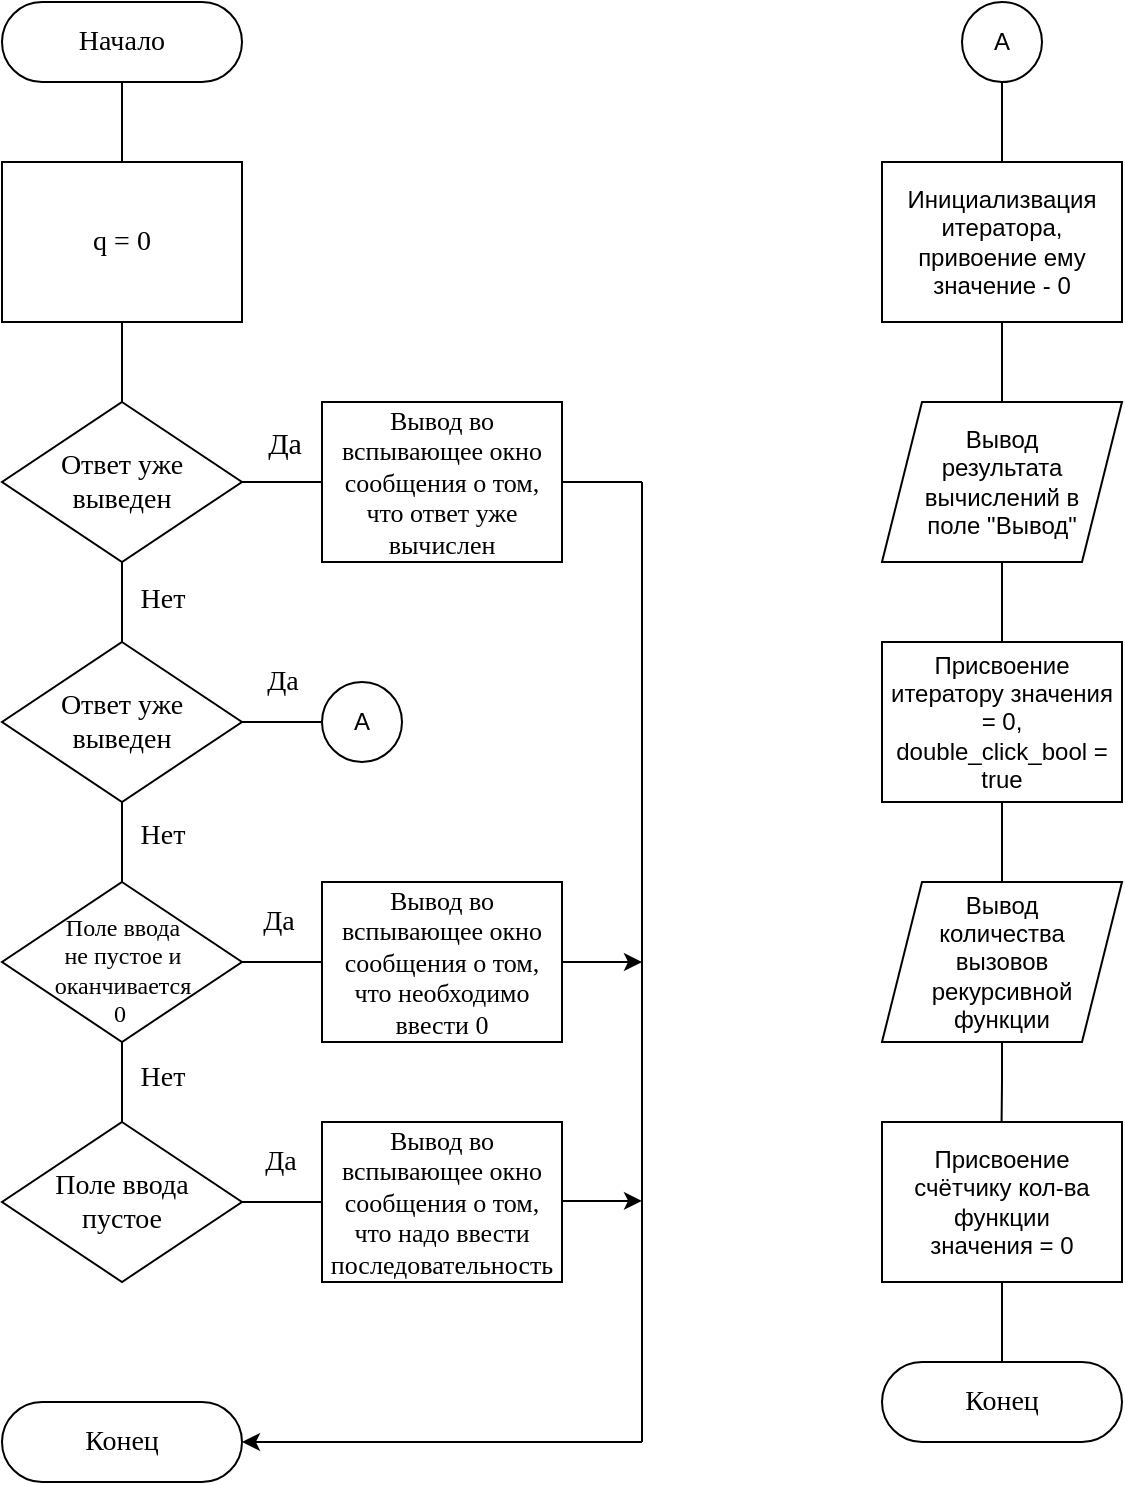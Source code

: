 <mxfile version="23.1.5" type="device">
  <diagram name="Страница — 1" id="f5qaqixOcX6vG_OhwR0j">
    <mxGraphModel dx="1588" dy="1022" grid="1" gridSize="10" guides="1" tooltips="1" connect="1" arrows="1" fold="1" page="1" pageScale="1" pageWidth="649" pageHeight="1011" math="0" shadow="0">
      <root>
        <mxCell id="0" />
        <mxCell id="1" parent="0" />
        <mxCell id="FgayyWrYOT7IGE3TPor_-6" style="edgeStyle=orthogonalEdgeStyle;rounded=0;orthogonalLoop=1;jettySize=auto;html=1;exitX=0.5;exitY=0.5;exitDx=0;exitDy=20;exitPerimeter=0;entryX=0.5;entryY=0;entryDx=0;entryDy=0;endArrow=none;endFill=0;" edge="1" parent="1" source="FgayyWrYOT7IGE3TPor_-2" target="FgayyWrYOT7IGE3TPor_-4">
          <mxGeometry relative="1" as="geometry" />
        </mxCell>
        <mxCell id="FgayyWrYOT7IGE3TPor_-2" value="Начало" style="html=1;dashed=0;whiteSpace=wrap;shape=mxgraph.dfd.start;fontFamily=Times New Roman;fontSize=14;" vertex="1" parent="1">
          <mxGeometry width="120" height="40" as="geometry" />
        </mxCell>
        <mxCell id="FgayyWrYOT7IGE3TPor_-9" style="edgeStyle=orthogonalEdgeStyle;rounded=0;orthogonalLoop=1;jettySize=auto;html=1;exitX=1;exitY=0.5;exitDx=0;exitDy=0;entryX=0;entryY=0.5;entryDx=0;entryDy=0;endArrow=none;endFill=0;" edge="1" parent="1" source="FgayyWrYOT7IGE3TPor_-3" target="FgayyWrYOT7IGE3TPor_-8">
          <mxGeometry relative="1" as="geometry" />
        </mxCell>
        <mxCell id="FgayyWrYOT7IGE3TPor_-10" value="Да" style="edgeLabel;html=1;align=center;verticalAlign=middle;resizable=0;points=[];fontFamily=Times New Roman;fontSize=15;" vertex="1" connectable="0" parent="FgayyWrYOT7IGE3TPor_-9">
          <mxGeometry x="0.117" relative="1" as="geometry">
            <mxPoint x="-2" y="-20" as="offset" />
          </mxGeometry>
        </mxCell>
        <mxCell id="FgayyWrYOT7IGE3TPor_-14" style="edgeStyle=orthogonalEdgeStyle;rounded=0;orthogonalLoop=1;jettySize=auto;html=1;exitX=0.5;exitY=1;exitDx=0;exitDy=0;entryX=0.5;entryY=0;entryDx=0;entryDy=0;endArrow=none;endFill=0;" edge="1" parent="1" source="FgayyWrYOT7IGE3TPor_-3" target="FgayyWrYOT7IGE3TPor_-13">
          <mxGeometry relative="1" as="geometry" />
        </mxCell>
        <mxCell id="FgayyWrYOT7IGE3TPor_-15" value="Нет" style="edgeLabel;html=1;align=center;verticalAlign=middle;resizable=0;points=[];fontFamily=Times New Roman;fontSize=14;" vertex="1" connectable="0" parent="FgayyWrYOT7IGE3TPor_-14">
          <mxGeometry x="-0.058" y="1" relative="1" as="geometry">
            <mxPoint x="19" as="offset" />
          </mxGeometry>
        </mxCell>
        <mxCell id="FgayyWrYOT7IGE3TPor_-3" value="Ответ уже &lt;br style=&quot;font-size: 14px;&quot;&gt;выведен" style="rhombus;whiteSpace=wrap;html=1;fontFamily=Times New Roman;fontSize=14;" vertex="1" parent="1">
          <mxGeometry y="200" width="120" height="80" as="geometry" />
        </mxCell>
        <mxCell id="FgayyWrYOT7IGE3TPor_-5" style="edgeStyle=orthogonalEdgeStyle;rounded=0;orthogonalLoop=1;jettySize=auto;html=1;exitX=0.5;exitY=1;exitDx=0;exitDy=0;entryX=0.5;entryY=0;entryDx=0;entryDy=0;endArrow=none;endFill=0;" edge="1" parent="1" source="FgayyWrYOT7IGE3TPor_-4" target="FgayyWrYOT7IGE3TPor_-3">
          <mxGeometry relative="1" as="geometry" />
        </mxCell>
        <mxCell id="FgayyWrYOT7IGE3TPor_-4" value="q = 0" style="rounded=0;whiteSpace=wrap;html=1;fontFamily=Times New Roman;fontSize=14;" vertex="1" parent="1">
          <mxGeometry y="80" width="120" height="80" as="geometry" />
        </mxCell>
        <mxCell id="FgayyWrYOT7IGE3TPor_-8" value="Вывод во вспывающее окно сообщения о том, что ответ уже вычислен" style="rounded=0;whiteSpace=wrap;html=1;fontFamily=Times New Roman;fontSize=13;" vertex="1" parent="1">
          <mxGeometry x="160" y="200" width="120" height="80" as="geometry" />
        </mxCell>
        <mxCell id="FgayyWrYOT7IGE3TPor_-11" value="Конец" style="html=1;dashed=0;whiteSpace=wrap;shape=mxgraph.dfd.start;fontFamily=Times New Roman;fontSize=14;" vertex="1" parent="1">
          <mxGeometry y="700" width="120" height="40" as="geometry" />
        </mxCell>
        <mxCell id="FgayyWrYOT7IGE3TPor_-27" style="edgeStyle=orthogonalEdgeStyle;rounded=0;orthogonalLoop=1;jettySize=auto;html=1;exitX=1;exitY=0.5;exitDx=0;exitDy=0;endArrow=none;endFill=0;fontFamily=Times New Roman;fontSize=14;" edge="1" parent="1" source="FgayyWrYOT7IGE3TPor_-13" target="FgayyWrYOT7IGE3TPor_-24">
          <mxGeometry relative="1" as="geometry" />
        </mxCell>
        <mxCell id="FgayyWrYOT7IGE3TPor_-40" value="Да" style="edgeLabel;html=1;align=center;verticalAlign=middle;resizable=0;points=[];fontFamily=Times New Roman;fontSize=14;" vertex="1" connectable="0" parent="FgayyWrYOT7IGE3TPor_-27">
          <mxGeometry x="-0.156" y="-2" relative="1" as="geometry">
            <mxPoint x="3" y="-22" as="offset" />
          </mxGeometry>
        </mxCell>
        <mxCell id="FgayyWrYOT7IGE3TPor_-30" style="edgeStyle=orthogonalEdgeStyle;rounded=0;orthogonalLoop=1;jettySize=auto;html=1;exitX=0.5;exitY=1;exitDx=0;exitDy=0;entryX=0.5;entryY=0;entryDx=0;entryDy=0;endArrow=none;endFill=0;" edge="1" parent="1" source="FgayyWrYOT7IGE3TPor_-13" target="FgayyWrYOT7IGE3TPor_-20">
          <mxGeometry relative="1" as="geometry" />
        </mxCell>
        <mxCell id="FgayyWrYOT7IGE3TPor_-45" value="Нет" style="edgeLabel;html=1;align=center;verticalAlign=middle;resizable=0;points=[];fontFamily=Times New Roman;fontSize=14;" vertex="1" connectable="0" parent="FgayyWrYOT7IGE3TPor_-30">
          <mxGeometry x="-0.167" y="2" relative="1" as="geometry">
            <mxPoint x="18" as="offset" />
          </mxGeometry>
        </mxCell>
        <mxCell id="FgayyWrYOT7IGE3TPor_-13" value="Ответ уже &lt;br style=&quot;font-size: 14px;&quot;&gt;выведен" style="rhombus;whiteSpace=wrap;html=1;fontFamily=Times New Roman;fontSize=14;" vertex="1" parent="1">
          <mxGeometry y="320" width="120" height="80" as="geometry" />
        </mxCell>
        <mxCell id="FgayyWrYOT7IGE3TPor_-28" style="edgeStyle=orthogonalEdgeStyle;rounded=0;orthogonalLoop=1;jettySize=auto;html=1;exitX=1;exitY=0.5;exitDx=0;exitDy=0;endArrow=none;endFill=0;fontFamily=Times New Roman;fontSize=14;" edge="1" parent="1" source="FgayyWrYOT7IGE3TPor_-20">
          <mxGeometry relative="1" as="geometry">
            <mxPoint x="160.0" y="480" as="targetPoint" />
          </mxGeometry>
        </mxCell>
        <mxCell id="FgayyWrYOT7IGE3TPor_-43" value="Да" style="edgeLabel;html=1;align=center;verticalAlign=middle;resizable=0;points=[];fontFamily=Times New Roman;fontSize=14;" vertex="1" connectable="0" parent="FgayyWrYOT7IGE3TPor_-28">
          <mxGeometry x="-0.111" y="-1" relative="1" as="geometry">
            <mxPoint y="-21" as="offset" />
          </mxGeometry>
        </mxCell>
        <mxCell id="FgayyWrYOT7IGE3TPor_-31" style="edgeStyle=orthogonalEdgeStyle;rounded=0;orthogonalLoop=1;jettySize=auto;html=1;exitX=0.5;exitY=1;exitDx=0;exitDy=0;entryX=0.5;entryY=0;entryDx=0;entryDy=0;endArrow=none;endFill=0;" edge="1" parent="1" source="FgayyWrYOT7IGE3TPor_-20" target="FgayyWrYOT7IGE3TPor_-23">
          <mxGeometry relative="1" as="geometry" />
        </mxCell>
        <mxCell id="FgayyWrYOT7IGE3TPor_-46" value="Нет" style="edgeLabel;html=1;align=center;verticalAlign=middle;resizable=0;points=[];fontFamily=Times New Roman;fontSize=14;" vertex="1" connectable="0" parent="FgayyWrYOT7IGE3TPor_-31">
          <mxGeometry x="-0.136" y="1" relative="1" as="geometry">
            <mxPoint x="19" as="offset" />
          </mxGeometry>
        </mxCell>
        <mxCell id="FgayyWrYOT7IGE3TPor_-20" value="Поле ввода не пустое и оканчивается 0&amp;nbsp;" style="rhombus;whiteSpace=wrap;html=1;fontFamily=Times New Roman;fontSize=12;labelBackgroundColor=none;spacingLeft=28;spacingRight=27;spacingTop=16;spacingBottom=9;" vertex="1" parent="1">
          <mxGeometry y="440" width="120" height="80" as="geometry" />
        </mxCell>
        <mxCell id="FgayyWrYOT7IGE3TPor_-29" style="edgeStyle=orthogonalEdgeStyle;rounded=0;orthogonalLoop=1;jettySize=auto;html=1;exitX=1;exitY=0.5;exitDx=0;exitDy=0;entryX=0;entryY=0.5;entryDx=0;entryDy=0;endArrow=none;endFill=0;fontFamily=Times New Roman;fontSize=14;" edge="1" parent="1" source="FgayyWrYOT7IGE3TPor_-23">
          <mxGeometry relative="1" as="geometry">
            <mxPoint x="160.0" y="600" as="targetPoint" />
          </mxGeometry>
        </mxCell>
        <mxCell id="FgayyWrYOT7IGE3TPor_-44" value="Да" style="edgeLabel;html=1;align=center;verticalAlign=middle;resizable=0;points=[];fontFamily=Times New Roman;fontSize=14;" vertex="1" connectable="0" parent="FgayyWrYOT7IGE3TPor_-29">
          <mxGeometry x="-0.08" relative="1" as="geometry">
            <mxPoint y="-20" as="offset" />
          </mxGeometry>
        </mxCell>
        <mxCell id="FgayyWrYOT7IGE3TPor_-23" value="Поле ввода&lt;br&gt;пустое" style="rhombus;whiteSpace=wrap;html=1;fontFamily=Times New Roman;fontSize=14;labelBackgroundColor=none;" vertex="1" parent="1">
          <mxGeometry y="560" width="120" height="80" as="geometry" />
        </mxCell>
        <mxCell id="FgayyWrYOT7IGE3TPor_-24" value="A" style="ellipse;whiteSpace=wrap;html=1;aspect=fixed;" vertex="1" parent="1">
          <mxGeometry x="160" y="340" width="40" height="40" as="geometry" />
        </mxCell>
        <mxCell id="FgayyWrYOT7IGE3TPor_-47" value="Вывод во вспывающее окно сообщения о том, что необходимо ввести 0" style="rounded=0;whiteSpace=wrap;html=1;fontFamily=Times New Roman;fontSize=13;" vertex="1" parent="1">
          <mxGeometry x="160" y="440" width="120" height="80" as="geometry" />
        </mxCell>
        <mxCell id="FgayyWrYOT7IGE3TPor_-48" value="Вывод во вспывающее окно сообщения о том, что надо ввести последовательность" style="rounded=0;whiteSpace=wrap;html=1;fontFamily=Times New Roman;fontSize=13;" vertex="1" parent="1">
          <mxGeometry x="160" y="560" width="120" height="80" as="geometry" />
        </mxCell>
        <mxCell id="FgayyWrYOT7IGE3TPor_-51" value="" style="endArrow=none;html=1;rounded=0;exitX=1;exitY=0.5;exitDx=0;exitDy=0;" edge="1" parent="1" source="FgayyWrYOT7IGE3TPor_-8">
          <mxGeometry width="50" height="50" relative="1" as="geometry">
            <mxPoint x="280" y="280" as="sourcePoint" />
            <mxPoint x="320" y="240" as="targetPoint" />
          </mxGeometry>
        </mxCell>
        <mxCell id="FgayyWrYOT7IGE3TPor_-52" value="" style="endArrow=none;html=1;rounded=0;" edge="1" parent="1">
          <mxGeometry width="50" height="50" relative="1" as="geometry">
            <mxPoint x="320" y="240" as="sourcePoint" />
            <mxPoint x="320" y="720" as="targetPoint" />
          </mxGeometry>
        </mxCell>
        <mxCell id="FgayyWrYOT7IGE3TPor_-53" value="" style="endArrow=classic;html=1;rounded=0;entryX=1;entryY=0.5;entryDx=0;entryDy=0;entryPerimeter=0;" edge="1" parent="1" target="FgayyWrYOT7IGE3TPor_-11">
          <mxGeometry width="50" height="50" relative="1" as="geometry">
            <mxPoint x="320" y="720" as="sourcePoint" />
            <mxPoint x="260" y="730" as="targetPoint" />
          </mxGeometry>
        </mxCell>
        <mxCell id="FgayyWrYOT7IGE3TPor_-54" value="" style="endArrow=classic;html=1;rounded=0;exitX=1;exitY=0.5;exitDx=0;exitDy=0;" edge="1" parent="1" source="FgayyWrYOT7IGE3TPor_-47">
          <mxGeometry width="50" height="50" relative="1" as="geometry">
            <mxPoint x="310" y="510" as="sourcePoint" />
            <mxPoint x="320" y="480" as="targetPoint" />
          </mxGeometry>
        </mxCell>
        <mxCell id="FgayyWrYOT7IGE3TPor_-56" value="" style="endArrow=classic;html=1;rounded=0;exitX=1;exitY=0.5;exitDx=0;exitDy=0;" edge="1" parent="1">
          <mxGeometry width="50" height="50" relative="1" as="geometry">
            <mxPoint x="280" y="599.44" as="sourcePoint" />
            <mxPoint x="320" y="599.44" as="targetPoint" />
          </mxGeometry>
        </mxCell>
        <mxCell id="FgayyWrYOT7IGE3TPor_-72" style="edgeStyle=orthogonalEdgeStyle;rounded=0;orthogonalLoop=1;jettySize=auto;html=1;exitX=0.5;exitY=1;exitDx=0;exitDy=0;entryX=0.5;entryY=0;entryDx=0;entryDy=0;endArrow=none;endFill=0;" edge="1" parent="1" source="FgayyWrYOT7IGE3TPor_-57" target="FgayyWrYOT7IGE3TPor_-58">
          <mxGeometry relative="1" as="geometry" />
        </mxCell>
        <mxCell id="FgayyWrYOT7IGE3TPor_-57" value="A" style="ellipse;whiteSpace=wrap;html=1;aspect=fixed;" vertex="1" parent="1">
          <mxGeometry x="480" width="40" height="40" as="geometry" />
        </mxCell>
        <mxCell id="FgayyWrYOT7IGE3TPor_-62" style="edgeStyle=orthogonalEdgeStyle;rounded=0;orthogonalLoop=1;jettySize=auto;html=1;exitX=0.5;exitY=1;exitDx=0;exitDy=0;entryX=0.5;entryY=0;entryDx=0;entryDy=0;endArrow=none;endFill=0;" edge="1" parent="1" source="FgayyWrYOT7IGE3TPor_-58" target="FgayyWrYOT7IGE3TPor_-59">
          <mxGeometry relative="1" as="geometry" />
        </mxCell>
        <mxCell id="FgayyWrYOT7IGE3TPor_-58" value="Инициализвация итератора, привоение ему значение - 0" style="rounded=0;whiteSpace=wrap;html=1;" vertex="1" parent="1">
          <mxGeometry x="440" y="80" width="120" height="80" as="geometry" />
        </mxCell>
        <mxCell id="FgayyWrYOT7IGE3TPor_-61" style="edgeStyle=orthogonalEdgeStyle;rounded=0;orthogonalLoop=1;jettySize=auto;html=1;exitX=0.5;exitY=1;exitDx=0;exitDy=0;entryX=0.5;entryY=0;entryDx=0;entryDy=0;endArrow=none;endFill=0;" edge="1" parent="1" source="FgayyWrYOT7IGE3TPor_-59" target="FgayyWrYOT7IGE3TPor_-60">
          <mxGeometry relative="1" as="geometry" />
        </mxCell>
        <mxCell id="FgayyWrYOT7IGE3TPor_-59" value="Вывод результата вычислений в поле &quot;Вывод&quot;" style="shape=parallelogram;perimeter=parallelogramPerimeter;whiteSpace=wrap;html=1;fixedSize=1;spacingLeft=10;spacingRight=10;" vertex="1" parent="1">
          <mxGeometry x="440" y="200" width="120" height="80" as="geometry" />
        </mxCell>
        <mxCell id="FgayyWrYOT7IGE3TPor_-64" style="edgeStyle=orthogonalEdgeStyle;rounded=0;orthogonalLoop=1;jettySize=auto;html=1;exitX=0.5;exitY=1;exitDx=0;exitDy=0;entryX=0.5;entryY=0;entryDx=0;entryDy=0;endArrow=none;endFill=0;" edge="1" parent="1" source="FgayyWrYOT7IGE3TPor_-60" target="FgayyWrYOT7IGE3TPor_-63">
          <mxGeometry relative="1" as="geometry" />
        </mxCell>
        <mxCell id="FgayyWrYOT7IGE3TPor_-60" value="Присвоение итератору значения = 0,&lt;br&gt;double_click_bool = true" style="rounded=0;whiteSpace=wrap;html=1;" vertex="1" parent="1">
          <mxGeometry x="440" y="320" width="120" height="80" as="geometry" />
        </mxCell>
        <mxCell id="FgayyWrYOT7IGE3TPor_-65" style="edgeStyle=orthogonalEdgeStyle;rounded=0;orthogonalLoop=1;jettySize=auto;html=1;exitX=0.5;exitY=1;exitDx=0;exitDy=0;endArrow=none;endFill=0;" edge="1" parent="1" source="FgayyWrYOT7IGE3TPor_-63">
          <mxGeometry relative="1" as="geometry">
            <mxPoint x="499.789" y="560" as="targetPoint" />
          </mxGeometry>
        </mxCell>
        <mxCell id="FgayyWrYOT7IGE3TPor_-63" value="Вывод количества вызовов рекурсивной функции" style="shape=parallelogram;perimeter=parallelogramPerimeter;whiteSpace=wrap;html=1;fixedSize=1;spacingLeft=10;spacingRight=10;" vertex="1" parent="1">
          <mxGeometry x="440" y="440" width="120" height="80" as="geometry" />
        </mxCell>
        <mxCell id="FgayyWrYOT7IGE3TPor_-67" value="Присвоение счётчику кол-ва функции &lt;br&gt;значения = 0" style="rounded=0;whiteSpace=wrap;html=1;" vertex="1" parent="1">
          <mxGeometry x="440" y="560" width="120" height="80" as="geometry" />
        </mxCell>
        <mxCell id="FgayyWrYOT7IGE3TPor_-69" style="edgeStyle=orthogonalEdgeStyle;rounded=0;orthogonalLoop=1;jettySize=auto;html=1;exitX=0.5;exitY=1;exitDx=0;exitDy=0;entryX=0.5;entryY=0.5;entryDx=0;entryDy=-20;entryPerimeter=0;endArrow=none;endFill=0;" edge="1" parent="1" source="FgayyWrYOT7IGE3TPor_-67">
          <mxGeometry relative="1" as="geometry">
            <mxPoint x="500" y="680" as="targetPoint" />
          </mxGeometry>
        </mxCell>
        <mxCell id="FgayyWrYOT7IGE3TPor_-71" value="Конец" style="html=1;dashed=0;whiteSpace=wrap;shape=mxgraph.dfd.start;fontFamily=Times New Roman;fontSize=14;" vertex="1" parent="1">
          <mxGeometry x="440" y="680" width="120" height="40" as="geometry" />
        </mxCell>
      </root>
    </mxGraphModel>
  </diagram>
</mxfile>
